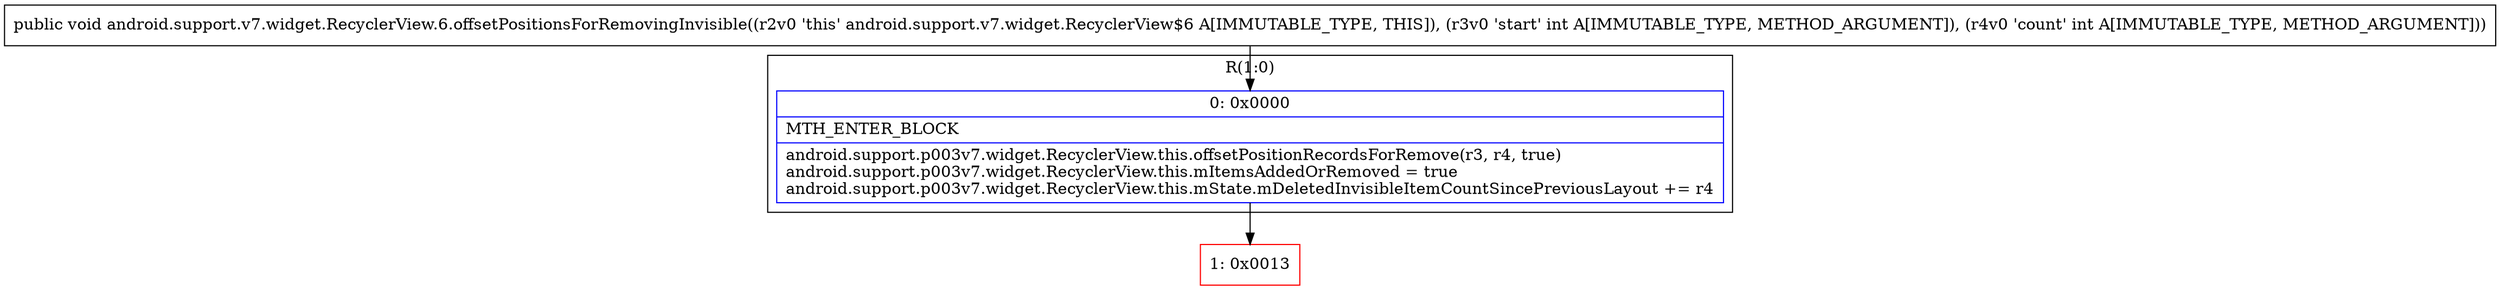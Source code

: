 digraph "CFG forandroid.support.v7.widget.RecyclerView.6.offsetPositionsForRemovingInvisible(II)V" {
subgraph cluster_Region_2044466121 {
label = "R(1:0)";
node [shape=record,color=blue];
Node_0 [shape=record,label="{0\:\ 0x0000|MTH_ENTER_BLOCK\l|android.support.p003v7.widget.RecyclerView.this.offsetPositionRecordsForRemove(r3, r4, true)\landroid.support.p003v7.widget.RecyclerView.this.mItemsAddedOrRemoved = true\landroid.support.p003v7.widget.RecyclerView.this.mState.mDeletedInvisibleItemCountSincePreviousLayout += r4\l}"];
}
Node_1 [shape=record,color=red,label="{1\:\ 0x0013}"];
MethodNode[shape=record,label="{public void android.support.v7.widget.RecyclerView.6.offsetPositionsForRemovingInvisible((r2v0 'this' android.support.v7.widget.RecyclerView$6 A[IMMUTABLE_TYPE, THIS]), (r3v0 'start' int A[IMMUTABLE_TYPE, METHOD_ARGUMENT]), (r4v0 'count' int A[IMMUTABLE_TYPE, METHOD_ARGUMENT])) }"];
MethodNode -> Node_0;
Node_0 -> Node_1;
}


